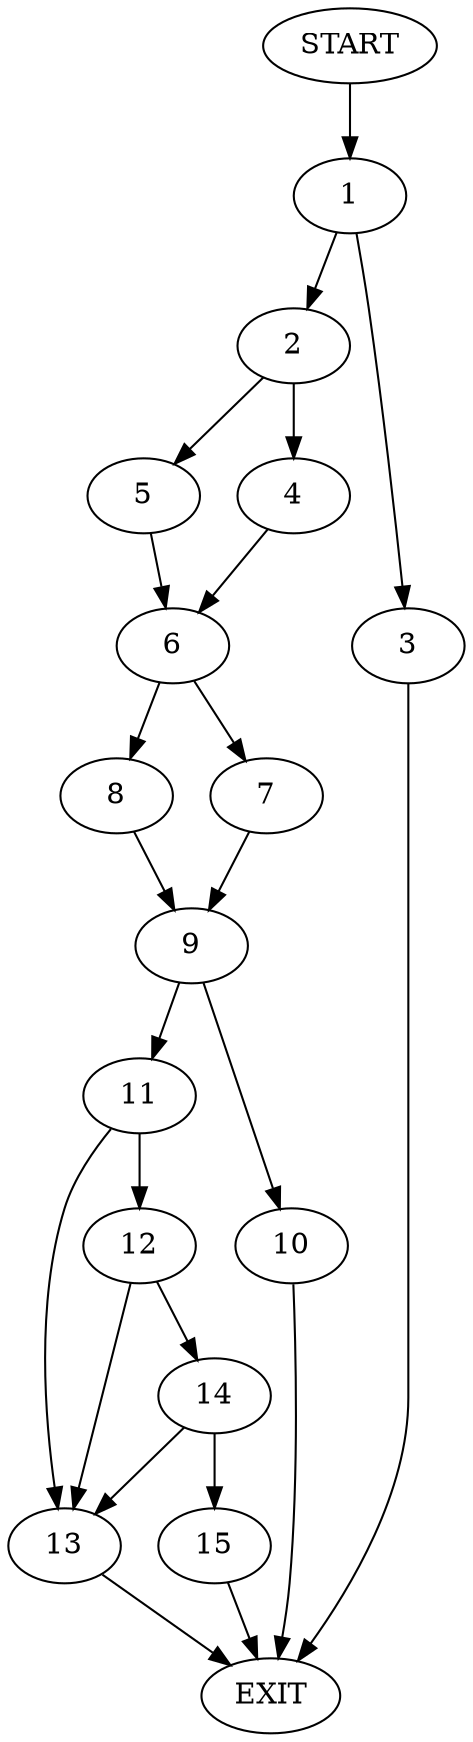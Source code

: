 digraph {
0 [label="START"]
16 [label="EXIT"]
0 -> 1
1 -> 2
1 -> 3
2 -> 4
2 -> 5
3 -> 16
5 -> 6
4 -> 6
6 -> 7
6 -> 8
8 -> 9
7 -> 9
9 -> 10
9 -> 11
11 -> 12
11 -> 13
10 -> 16
12 -> 13
12 -> 14
13 -> 16
14 -> 15
14 -> 13
15 -> 16
}
